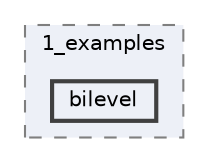 digraph "pages/1_examples/bilevel"
{
 // LATEX_PDF_SIZE
  bgcolor="transparent";
  edge [fontname=Helvetica,fontsize=10,labelfontname=Helvetica,labelfontsize=10];
  node [fontname=Helvetica,fontsize=10,shape=box,height=0.2,width=0.4];
  compound=true
  subgraph clusterdir_81aabb6862fcc31f02d088dbcde4cd8f {
    graph [ bgcolor="#edf0f7", pencolor="grey50", label="1_examples", fontname=Helvetica,fontsize=10 style="filled,dashed", URL="dir_81aabb6862fcc31f02d088dbcde4cd8f.html",tooltip=""]
  dir_bf55f5e03ffa44a5b5ca1d5d673b6767 [label="bilevel", fillcolor="#edf0f7", color="grey25", style="filled,bold", URL="dir_bf55f5e03ffa44a5b5ca1d5d673b6767.html",tooltip=""];
  }
}
